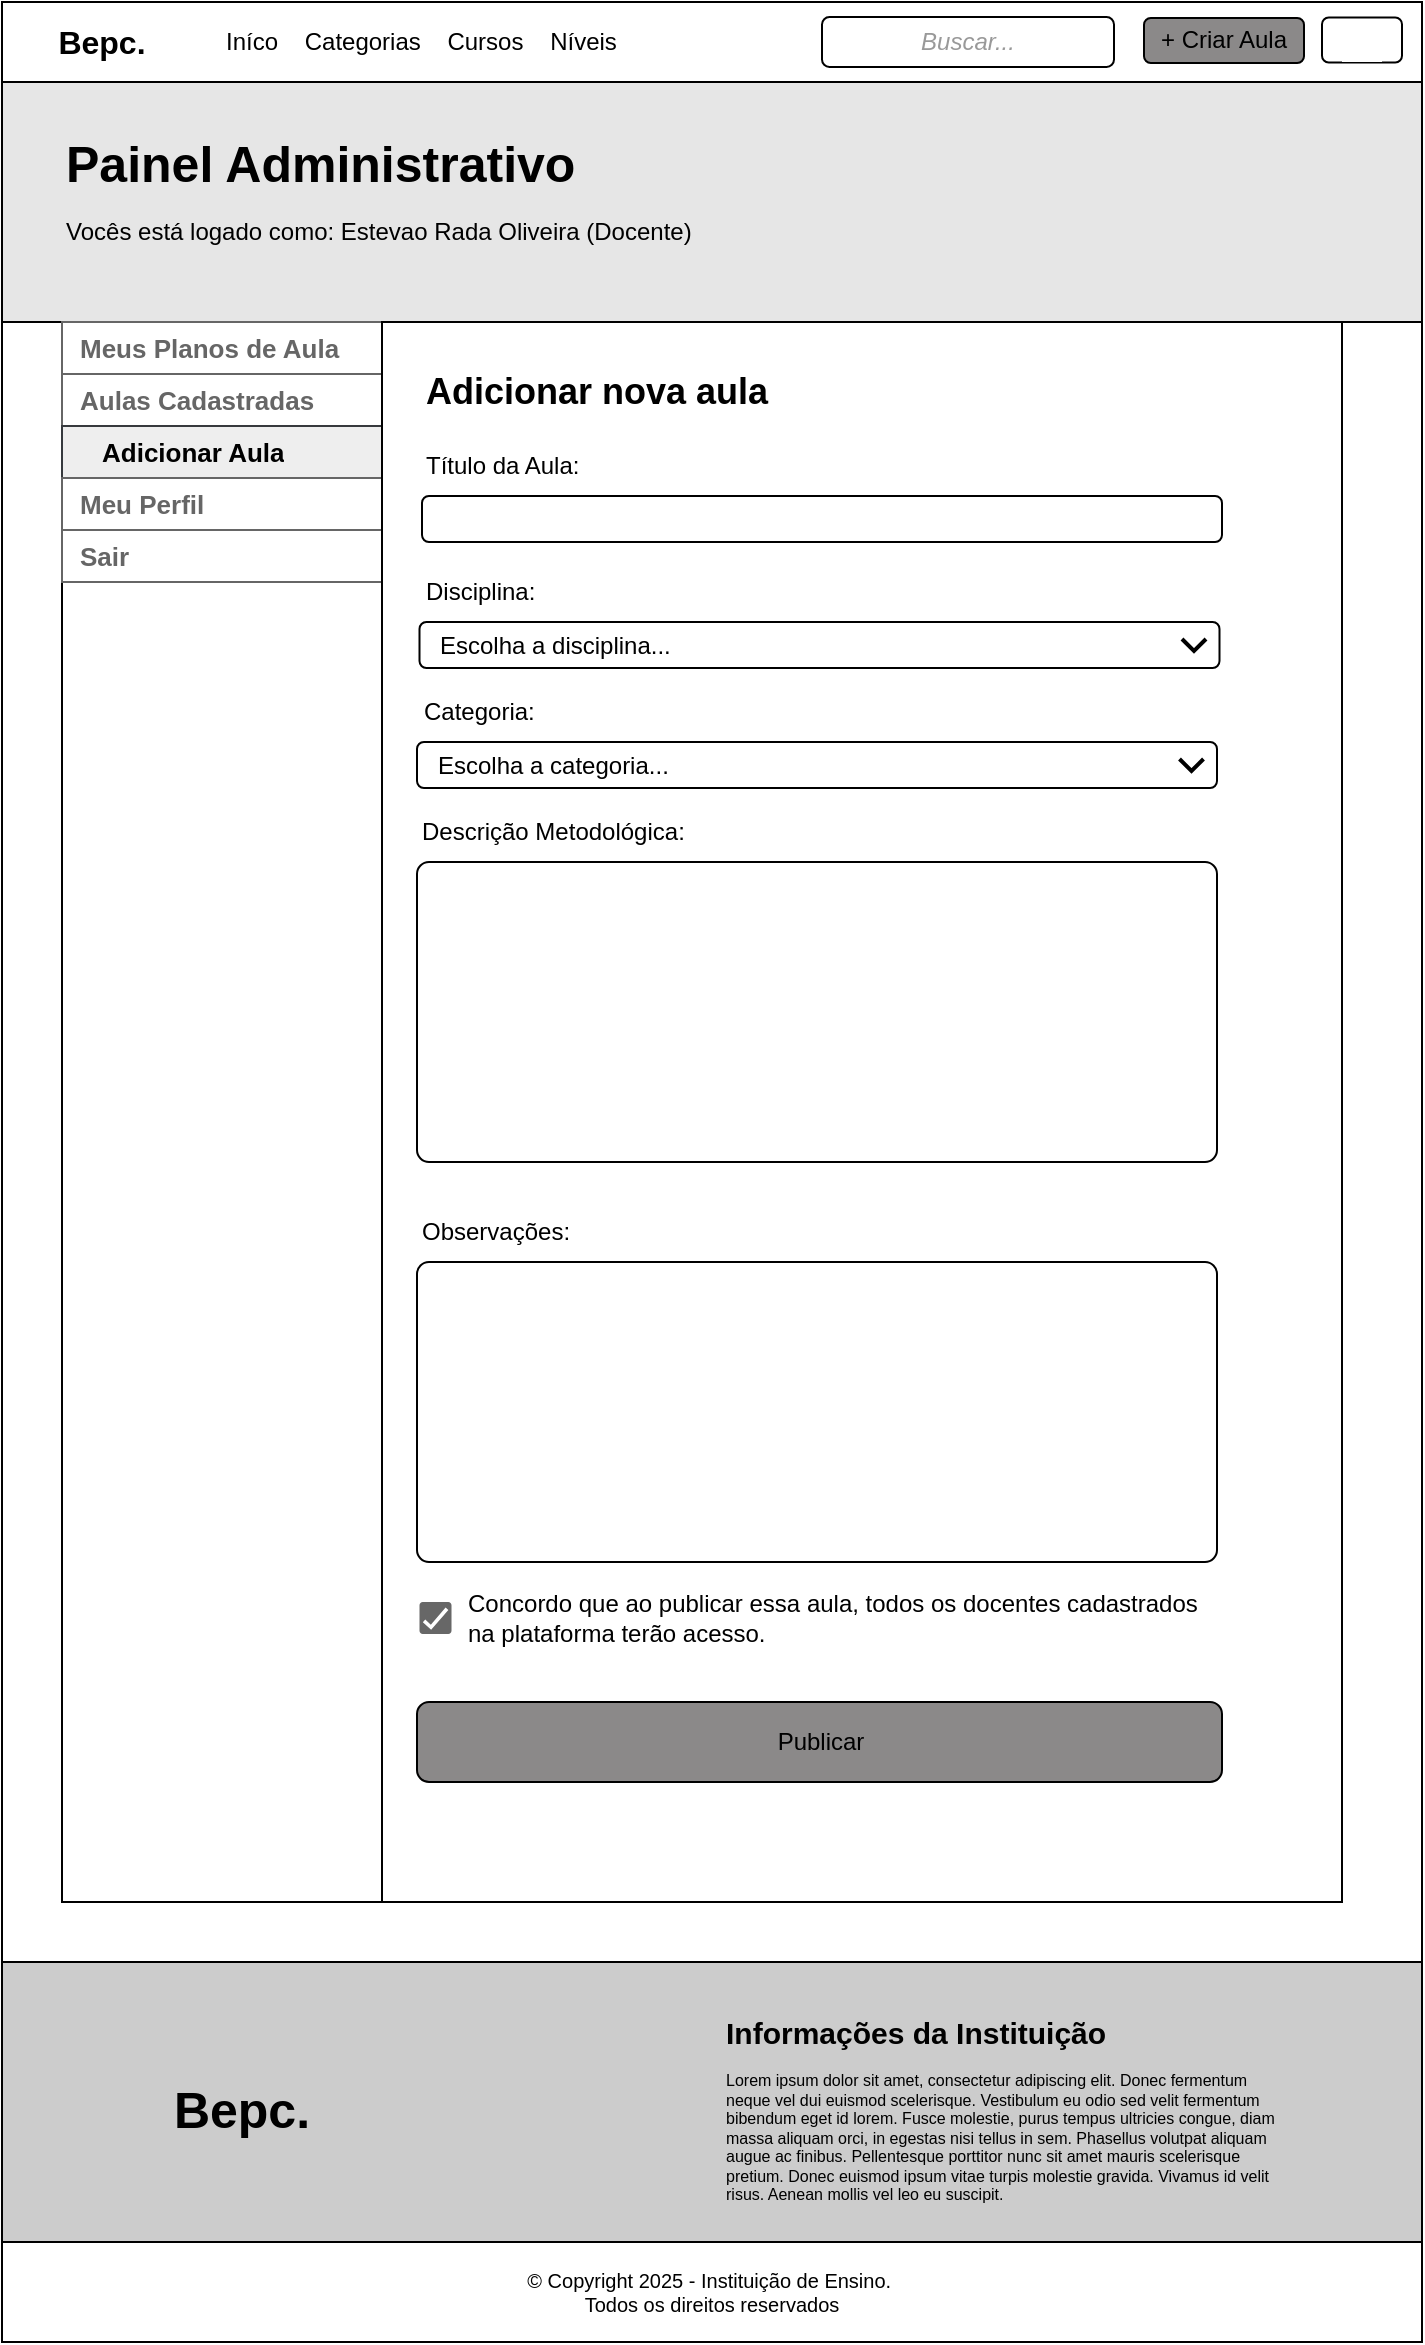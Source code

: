 <mxfile version="27.2.0">
  <diagram name="Página-1" id="8ktKUjLuSopr6MbcSvIK">
    <mxGraphModel dx="872" dy="483" grid="1" gridSize="10" guides="1" tooltips="1" connect="1" arrows="1" fold="1" page="1" pageScale="1" pageWidth="827" pageHeight="1169" math="0" shadow="0">
      <root>
        <mxCell id="0" />
        <mxCell id="1" parent="0" />
        <mxCell id="9P4Px6e0LPDuhDFU_HL_-1" value="" style="rounded=0;whiteSpace=wrap;html=1;" vertex="1" parent="1">
          <mxGeometry x="30" y="60" width="710" height="940" as="geometry" />
        </mxCell>
        <mxCell id="9P4Px6e0LPDuhDFU_HL_-4" value="" style="rounded=0;whiteSpace=wrap;html=1;fillColor=#E6E6E6;" vertex="1" parent="1">
          <mxGeometry x="30" y="60" width="710" height="120" as="geometry" />
        </mxCell>
        <mxCell id="RnOGg_c4IMyRPbAZXwW1-4" value="" style="rounded=0;whiteSpace=wrap;html=1;" parent="1" vertex="1">
          <mxGeometry x="30" y="20" width="710" height="40" as="geometry" />
        </mxCell>
        <mxCell id="RnOGg_c4IMyRPbAZXwW1-5" value="Bepc." style="text;html=1;align=center;verticalAlign=middle;whiteSpace=wrap;rounded=0;fontStyle=1;fontSize=16;" parent="1" vertex="1">
          <mxGeometry x="50" y="25" width="60" height="30" as="geometry" />
        </mxCell>
        <mxCell id="RnOGg_c4IMyRPbAZXwW1-6" value="Iníco&amp;nbsp; &amp;nbsp; Categorias&amp;nbsp; &amp;nbsp;&amp;nbsp;Cursos&amp;nbsp; &amp;nbsp;&amp;nbsp;Níveis" style="text;html=1;align=left;verticalAlign=middle;whiteSpace=wrap;rounded=0;" parent="1" vertex="1">
          <mxGeometry x="140" y="25" width="250" height="30" as="geometry" />
        </mxCell>
        <mxCell id="RnOGg_c4IMyRPbAZXwW1-7" value="Buscar..." style="rounded=1;whiteSpace=wrap;html=1;fontStyle=2;fontColor=#999999;" parent="1" vertex="1">
          <mxGeometry x="440" y="27.5" width="146" height="25" as="geometry" />
        </mxCell>
        <mxCell id="RnOGg_c4IMyRPbAZXwW1-8" value="+ Criar Aula" style="rounded=1;whiteSpace=wrap;html=1;fillColor=light-dark(#8b8989, #ededed);" parent="1" vertex="1">
          <mxGeometry x="601" y="28" width="80" height="22.5" as="geometry" />
        </mxCell>
        <mxCell id="RnOGg_c4IMyRPbAZXwW1-9" value="" style="rounded=1;whiteSpace=wrap;html=1;fillColor=light-dark(#FFFFFF,#EDEDED);" parent="1" vertex="1">
          <mxGeometry x="690" y="27.75" width="40" height="22.5" as="geometry" />
        </mxCell>
        <mxCell id="RnOGg_c4IMyRPbAZXwW1-66" value="" style="rounded=0;whiteSpace=wrap;html=1;fillColor=#CCCCCC;" parent="1" vertex="1">
          <mxGeometry x="30" y="1000" width="710" height="140" as="geometry" />
        </mxCell>
        <mxCell id="RnOGg_c4IMyRPbAZXwW1-67" value="Bepc." style="text;html=1;align=center;verticalAlign=middle;whiteSpace=wrap;rounded=0;fontStyle=1;fontSize=25;" parent="1" vertex="1">
          <mxGeometry x="90" y="1050" width="120" height="45" as="geometry" />
        </mxCell>
        <mxCell id="RnOGg_c4IMyRPbAZXwW1-68" value="Informações da Instituição" style="text;html=1;align=left;verticalAlign=middle;whiteSpace=wrap;rounded=0;fontStyle=1;fontSize=15;" parent="1" vertex="1">
          <mxGeometry x="390" y="1020" width="280" height="30" as="geometry" />
        </mxCell>
        <mxCell id="RnOGg_c4IMyRPbAZXwW1-69" value="Lorem ipsum dolor sit amet, consectetur adipiscing elit. Donec fermentum neque vel dui euismod scelerisque. Vestibulum eu odio sed velit fermentum bibendum eget id lorem. Fusce molestie, purus tempus ultricies congue, diam massa aliquam orci, in egestas nisi tellus in sem. Phasellus volutpat aliquam augue ac finibus. Pellentesque porttitor nunc sit amet mauris scelerisque pretium. Donec euismod ipsum vitae turpis molestie gravida. Vivamus id velit risus. Aenean mollis vel leo eu suscipit." style="text;html=1;align=left;verticalAlign=middle;whiteSpace=wrap;rounded=0;fontSize=8;" parent="1" vertex="1">
          <mxGeometry x="390" y="1050" width="280" height="75" as="geometry" />
        </mxCell>
        <mxCell id="RnOGg_c4IMyRPbAZXwW1-70" value="© Copyright 2025 - Instituição de Ensino.&amp;nbsp;&lt;div&gt;Todos os direitos reservados&lt;/div&gt;" style="rounded=0;whiteSpace=wrap;html=1;fontSize=10;" parent="1" vertex="1">
          <mxGeometry x="30" y="1140" width="710" height="50" as="geometry" />
        </mxCell>
        <mxCell id="RnOGg_c4IMyRPbAZXwW1-76" value="" style="shape=image;html=1;verticalAlign=top;verticalLabelPosition=bottom;labelBackgroundColor=#ffffff;imageAspect=0;aspect=fixed;image=https://cdn0.iconfinder.com/data/icons/phosphor-regular-vol-4/256/shopping-cart-128.png;imageBackground=default;" parent="1" vertex="1">
          <mxGeometry x="700" y="30" width="20" height="20" as="geometry" />
        </mxCell>
        <mxCell id="9P4Px6e0LPDuhDFU_HL_-2" value="Painel Administrativo" style="text;html=1;align=left;verticalAlign=middle;whiteSpace=wrap;rounded=0;fontStyle=1;fontSize=25;" vertex="1" parent="1">
          <mxGeometry x="60" y="80" width="290" height="40" as="geometry" />
        </mxCell>
        <mxCell id="9P4Px6e0LPDuhDFU_HL_-3" value="Vocês está logado como: Estevao Rada Oliveira (Docente)" style="text;html=1;align=left;verticalAlign=middle;whiteSpace=wrap;rounded=0;" vertex="1" parent="1">
          <mxGeometry x="60" y="120" width="330" height="30" as="geometry" />
        </mxCell>
        <mxCell id="9P4Px6e0LPDuhDFU_HL_-5" value="" style="rounded=0;whiteSpace=wrap;html=1;" vertex="1" parent="1">
          <mxGeometry x="60" y="180" width="160" height="790" as="geometry" />
        </mxCell>
        <mxCell id="9P4Px6e0LPDuhDFU_HL_-6" value="" style="swimlane;strokeColor=#666666;swimlaneFillColor=#FFFFFF;fillColor=#ffffff;fontColor=#008CFF;fontStyle=0;childLayout=stackLayout;horizontal=1;startSize=0;horizontalStack=0;resizeParent=1;resizeParentMax=0;resizeLast=0;collapsible=0;marginBottom=0;whiteSpace=wrap;html=1;fontSize=17;" vertex="1" parent="1">
          <mxGeometry x="60" y="180" width="160" height="130" as="geometry" />
        </mxCell>
        <mxCell id="9P4Px6e0LPDuhDFU_HL_-7" value="Meus Planos de Aula" style="text;spacing=4;strokeColor=inherit;align=left;verticalAlign=middle;overflow=hidden;points=[[0,0.5],[1,0.5]];portConstraint=eastwest;rotatable=0;whiteSpace=wrap;html=1;fillColor=inherit;fontColor=#666666;fontStyle=1;fontSize=13;spacingLeft=5;" vertex="1" parent="9P4Px6e0LPDuhDFU_HL_-6">
          <mxGeometry width="160" height="26" as="geometry" />
        </mxCell>
        <mxCell id="9P4Px6e0LPDuhDFU_HL_-12" value="Aulas Cadastradas" style="text;spacing=4;strokeColor=inherit;align=left;verticalAlign=middle;overflow=hidden;points=[[0,0.5],[1,0.5]];portConstraint=eastwest;rotatable=0;whiteSpace=wrap;html=1;fillColor=inherit;fontColor=#666666;fontStyle=1;fontSize=13;spacingLeft=5;" vertex="1" parent="9P4Px6e0LPDuhDFU_HL_-6">
          <mxGeometry y="26" width="160" height="26" as="geometry" />
        </mxCell>
        <mxCell id="9P4Px6e0LPDuhDFU_HL_-13" value="Adicionar Aula" style="text;spacing=4;strokeColor=#36393d;align=left;verticalAlign=middle;overflow=hidden;points=[[0,0.5],[1,0.5]];portConstraint=eastwest;rotatable=0;whiteSpace=wrap;html=1;fillColor=#eeeeee;fontStyle=1;fontSize=13;spacingLeft=16;" vertex="1" parent="9P4Px6e0LPDuhDFU_HL_-6">
          <mxGeometry y="52" width="160" height="26" as="geometry" />
        </mxCell>
        <mxCell id="9P4Px6e0LPDuhDFU_HL_-14" value="Meu Perfil" style="text;spacing=4;strokeColor=inherit;align=left;verticalAlign=middle;overflow=hidden;points=[[0,0.5],[1,0.5]];portConstraint=eastwest;rotatable=0;whiteSpace=wrap;html=1;fillColor=inherit;fontColor=#666666;fontStyle=1;fontSize=13;spacingLeft=5;" vertex="1" parent="9P4Px6e0LPDuhDFU_HL_-6">
          <mxGeometry y="78" width="160" height="26" as="geometry" />
        </mxCell>
        <mxCell id="9P4Px6e0LPDuhDFU_HL_-15" value="Sair" style="text;spacing=4;strokeColor=inherit;align=left;verticalAlign=middle;overflow=hidden;points=[[0,0.5],[1,0.5]];portConstraint=eastwest;rotatable=0;whiteSpace=wrap;html=1;fillColor=inherit;fontColor=#666666;fontStyle=1;fontSize=13;spacingLeft=5;" vertex="1" parent="9P4Px6e0LPDuhDFU_HL_-6">
          <mxGeometry y="104" width="160" height="26" as="geometry" />
        </mxCell>
        <mxCell id="9P4Px6e0LPDuhDFU_HL_-16" value="" style="rounded=0;whiteSpace=wrap;html=1;" vertex="1" parent="1">
          <mxGeometry x="220" y="180" width="480" height="790" as="geometry" />
        </mxCell>
        <mxCell id="9P4Px6e0LPDuhDFU_HL_-17" value="Adicionar nova aula" style="text;html=1;align=left;verticalAlign=middle;whiteSpace=wrap;rounded=0;fontStyle=1;fontSize=18;" vertex="1" parent="1">
          <mxGeometry x="240" y="200" width="395" height="30" as="geometry" />
        </mxCell>
        <mxCell id="9P4Px6e0LPDuhDFU_HL_-18" value="" style="rounded=1;whiteSpace=wrap;html=1;" vertex="1" parent="1">
          <mxGeometry x="240" y="267" width="400" height="23" as="geometry" />
        </mxCell>
        <mxCell id="9P4Px6e0LPDuhDFU_HL_-19" value="Título da Aula:" style="text;html=1;align=left;verticalAlign=middle;whiteSpace=wrap;rounded=0;" vertex="1" parent="1">
          <mxGeometry x="240" y="237" width="140" height="30" as="geometry" />
        </mxCell>
        <mxCell id="9P4Px6e0LPDuhDFU_HL_-20" value="" style="rounded=1;whiteSpace=wrap;html=1;arcSize=4;" vertex="1" parent="1">
          <mxGeometry x="237.5" y="450" width="400" height="150" as="geometry" />
        </mxCell>
        <mxCell id="9P4Px6e0LPDuhDFU_HL_-21" value="Descrição Metodológica:" style="text;html=1;align=left;verticalAlign=middle;whiteSpace=wrap;rounded=0;" vertex="1" parent="1">
          <mxGeometry x="237.5" y="420" width="140" height="30" as="geometry" />
        </mxCell>
        <mxCell id="9P4Px6e0LPDuhDFU_HL_-22" value="" style="rounded=1;whiteSpace=wrap;html=1;arcSize=4;" vertex="1" parent="1">
          <mxGeometry x="237.5" y="650" width="400" height="150" as="geometry" />
        </mxCell>
        <mxCell id="9P4Px6e0LPDuhDFU_HL_-23" value="Observações:" style="text;html=1;align=left;verticalAlign=middle;whiteSpace=wrap;rounded=0;" vertex="1" parent="1">
          <mxGeometry x="237.5" y="620" width="140" height="30" as="geometry" />
        </mxCell>
        <mxCell id="9P4Px6e0LPDuhDFU_HL_-25" value="Disciplina:" style="text;html=1;align=left;verticalAlign=middle;whiteSpace=wrap;rounded=0;" vertex="1" parent="1">
          <mxGeometry x="240" y="300" width="140" height="30" as="geometry" />
        </mxCell>
        <mxCell id="9P4Px6e0LPDuhDFU_HL_-26" value="Escolha a disciplina..." style="rounded=1;whiteSpace=wrap;html=1;align=left;spacingLeft=8;" vertex="1" parent="1">
          <mxGeometry x="238.75" y="330" width="400" height="23" as="geometry" />
        </mxCell>
        <mxCell id="9P4Px6e0LPDuhDFU_HL_-27" value="" style="html=1;verticalLabelPosition=bottom;labelBackgroundColor=#ffffff;verticalAlign=top;shadow=0;dashed=0;strokeWidth=2;shape=mxgraph.ios7.misc.down;strokeColor=#000000;" vertex="1" parent="1">
          <mxGeometry x="620" y="338.5" width="12" height="6" as="geometry" />
        </mxCell>
        <mxCell id="9P4Px6e0LPDuhDFU_HL_-28" value="Categoria:" style="text;html=1;align=left;verticalAlign=middle;whiteSpace=wrap;rounded=0;" vertex="1" parent="1">
          <mxGeometry x="238.75" y="360" width="140" height="30" as="geometry" />
        </mxCell>
        <mxCell id="9P4Px6e0LPDuhDFU_HL_-29" value="Escolha a categoria..." style="rounded=1;whiteSpace=wrap;html=1;align=left;spacingLeft=8;" vertex="1" parent="1">
          <mxGeometry x="237.5" y="390" width="400" height="23" as="geometry" />
        </mxCell>
        <mxCell id="9P4Px6e0LPDuhDFU_HL_-30" value="" style="html=1;verticalLabelPosition=bottom;labelBackgroundColor=#ffffff;verticalAlign=top;shadow=0;dashed=0;strokeWidth=2;shape=mxgraph.ios7.misc.down;strokeColor=#000000;" vertex="1" parent="1">
          <mxGeometry x="618.75" y="398.5" width="12" height="6" as="geometry" />
        </mxCell>
        <mxCell id="9P4Px6e0LPDuhDFU_HL_-31" value="" style="dashed=0;labelPosition=right;align=left;shape=mxgraph.gmdl.checkbox;strokeColor=none;fillColor=#676767;strokeWidth=2;aspect=fixed;sketch=0;html=1;" vertex="1" parent="1">
          <mxGeometry x="238.75" y="820" width="16" height="16" as="geometry" />
        </mxCell>
        <mxCell id="9P4Px6e0LPDuhDFU_HL_-32" value="Concordo que ao publicar essa aula, todos os docentes cadastrados na plataforma terão acesso." style="text;html=1;align=left;verticalAlign=middle;whiteSpace=wrap;rounded=0;" vertex="1" parent="1">
          <mxGeometry x="260.75" y="813" width="370" height="30" as="geometry" />
        </mxCell>
        <mxCell id="9P4Px6e0LPDuhDFU_HL_-33" value="Publicar" style="rounded=1;whiteSpace=wrap;html=1;fillColor=light-dark(#8b8989, #ededed);" vertex="1" parent="1">
          <mxGeometry x="237.5" y="870" width="402.5" height="40" as="geometry" />
        </mxCell>
      </root>
    </mxGraphModel>
  </diagram>
</mxfile>
